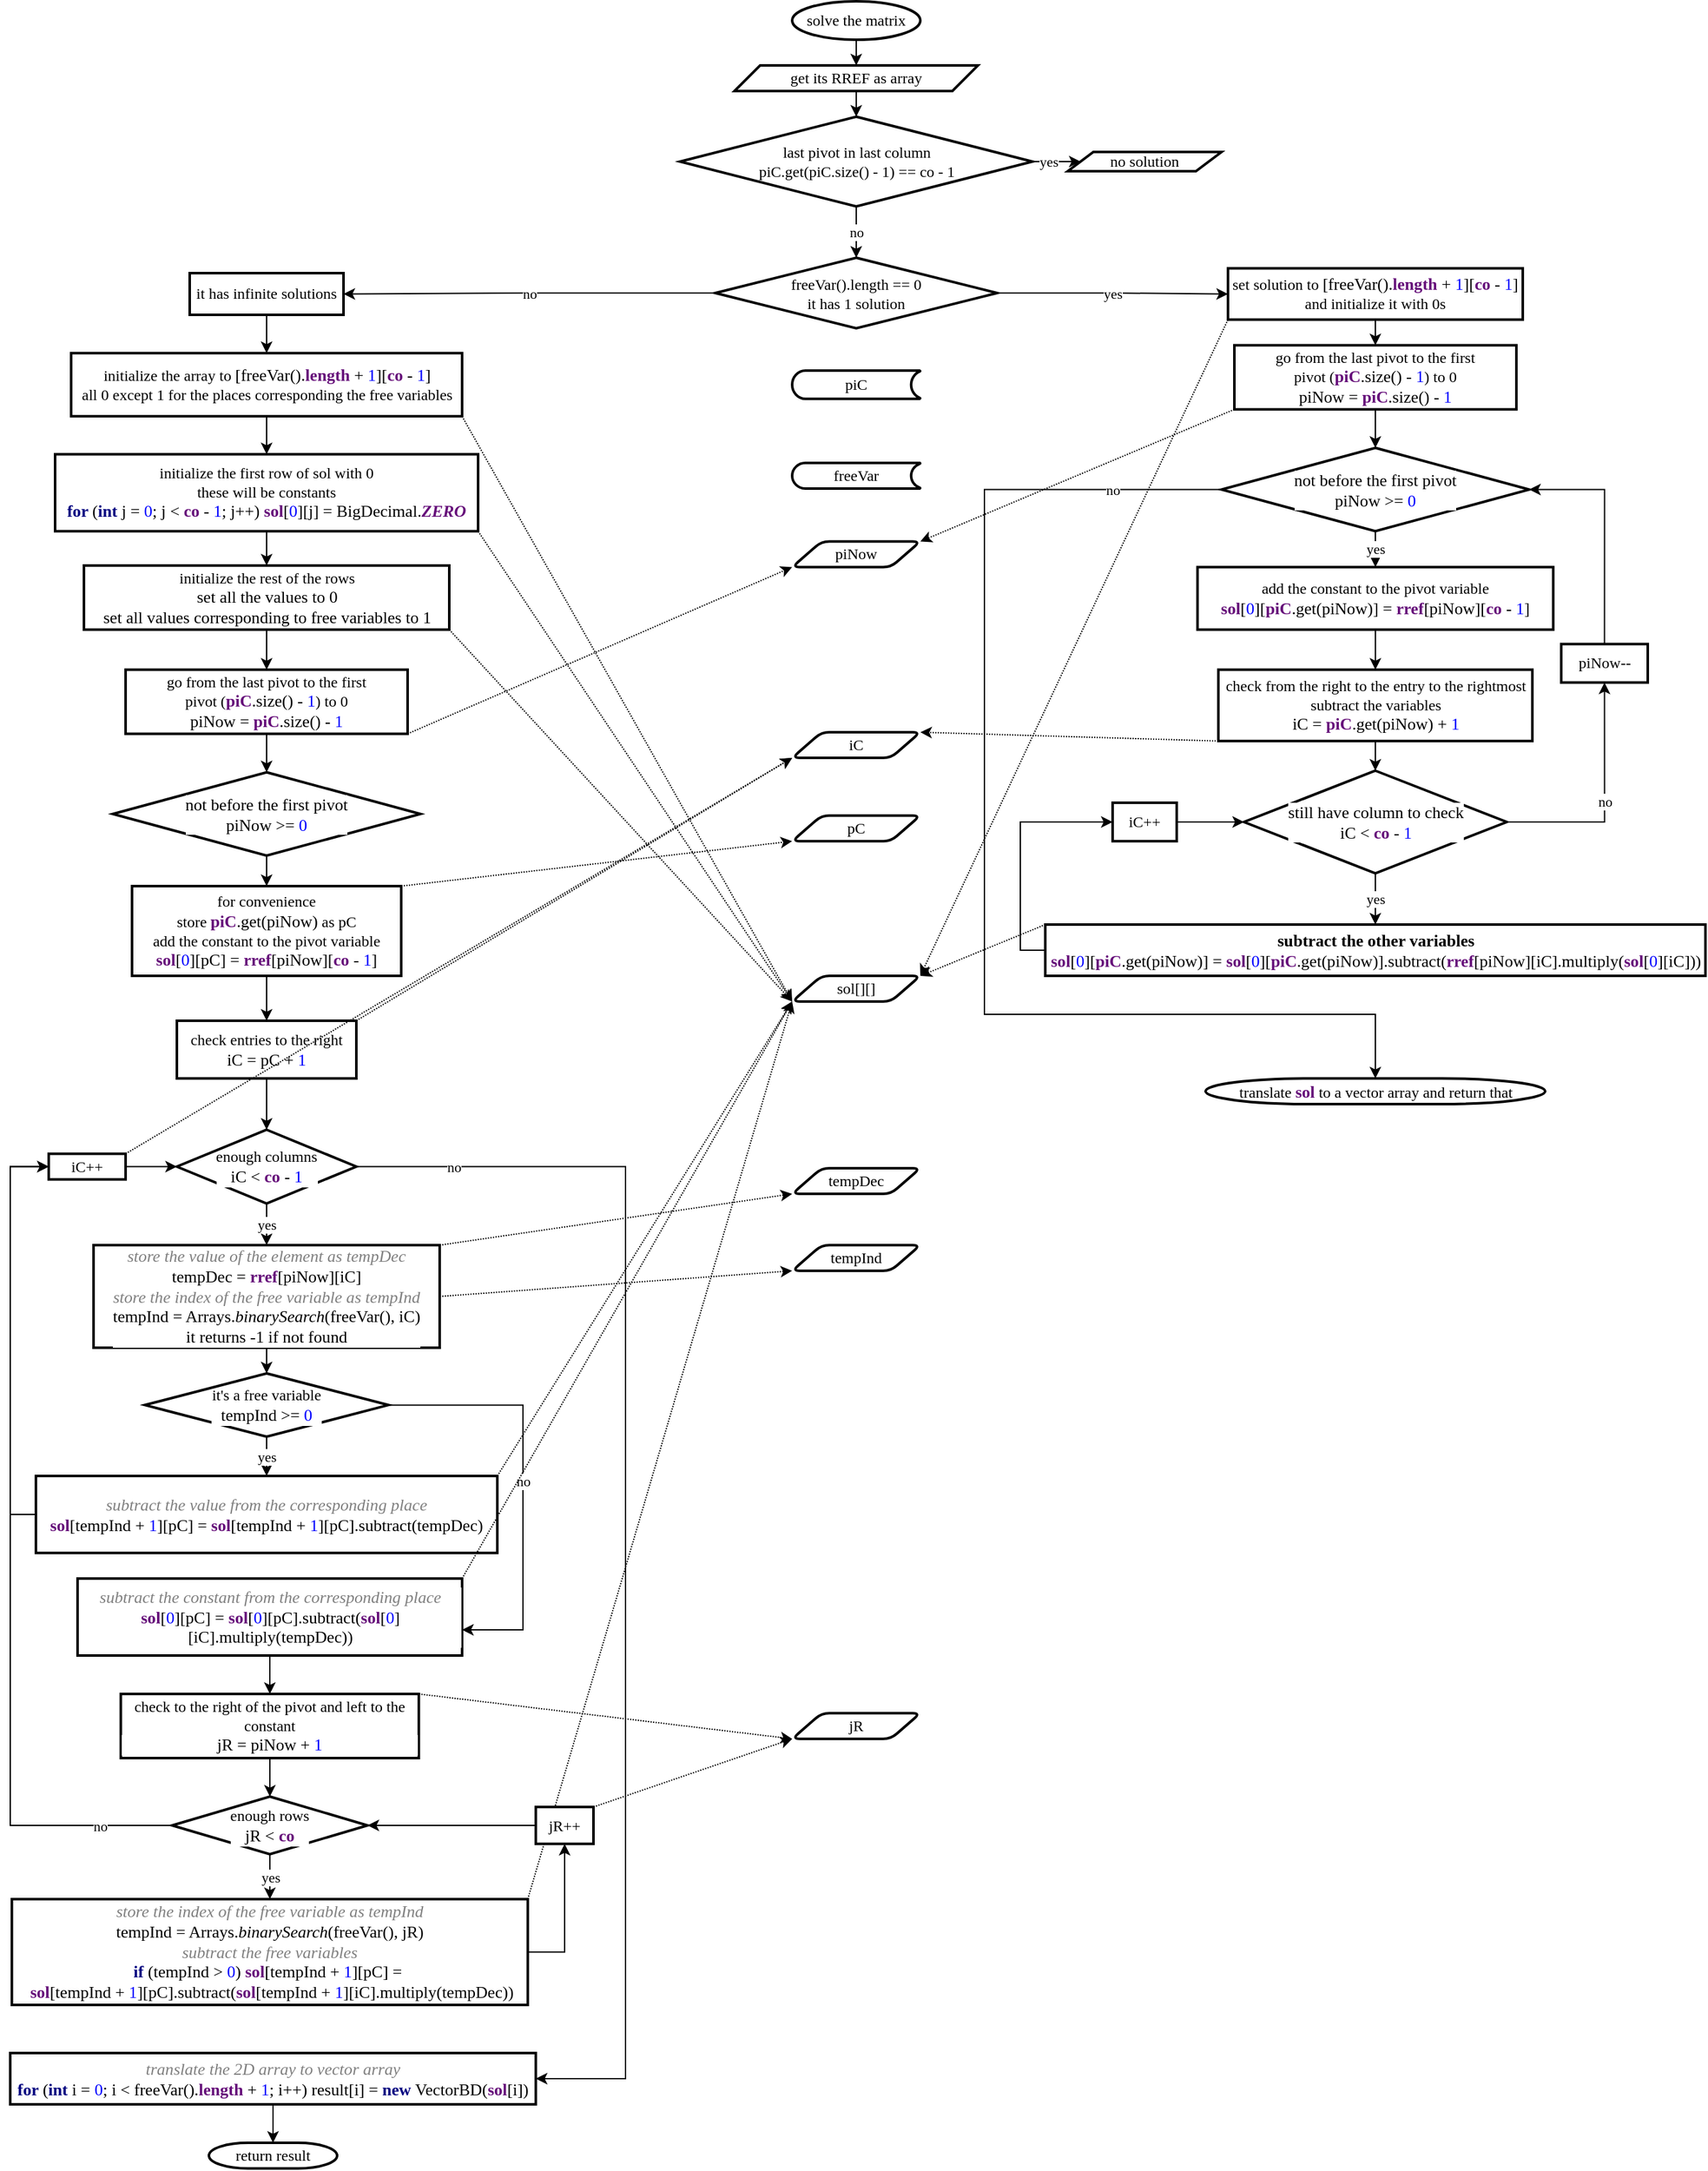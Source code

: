 <mxfile version="14.7.4" type="embed"><diagram id="TYB7NlHMd5oe03PsHszr" name="Page-1"><mxGraphModel dx="1907" dy="574" grid="1" gridSize="10" guides="1" tooltips="1" connect="1" arrows="1" fold="1" page="1" pageScale="1" pageWidth="850" pageHeight="1100" math="0" shadow="0"><root><mxCell id="0"/><mxCell id="1" parent="0"/><mxCell id="4" value="" style="edgeStyle=orthogonalEdgeStyle;rounded=0;orthogonalLoop=1;jettySize=auto;html=1;fontFamily=Times New Roman;" parent="1" source="2" target="3" edge="1"><mxGeometry relative="1" as="geometry"/></mxCell><mxCell id="2" value="solve the matrix" style="strokeWidth=2;html=1;shape=mxgraph.flowchart.start_1;whiteSpace=wrap;fontFamily=Times New Roman;" parent="1" vertex="1"><mxGeometry x="260" y="80" width="100" height="30" as="geometry"/></mxCell><mxCell id="6" value="" style="edgeStyle=orthogonalEdgeStyle;rounded=0;orthogonalLoop=1;jettySize=auto;html=1;fontFamily=Times New Roman;" parent="1" source="3" target="5" edge="1"><mxGeometry relative="1" as="geometry"/></mxCell><mxCell id="3" value="get its RREF as array" style="shape=parallelogram;perimeter=parallelogramPerimeter;whiteSpace=wrap;html=1;fixedSize=1;strokeWidth=2;fontFamily=Times New Roman;" parent="1" vertex="1"><mxGeometry x="215" y="130" width="190" height="20" as="geometry"/></mxCell><mxCell id="8" value="yes" style="edgeStyle=orthogonalEdgeStyle;rounded=0;orthogonalLoop=1;jettySize=auto;html=1;fontFamily=Times New Roman;" parent="1" source="5" target="7" edge="1"><mxGeometry x="0.201" relative="1" as="geometry"><mxPoint as="offset"/></mxGeometry></mxCell><mxCell id="24" value="no" style="edgeStyle=orthogonalEdgeStyle;rounded=0;orthogonalLoop=1;jettySize=auto;html=1;fontFamily=Times New Roman;" parent="1" source="5" target="23" edge="1"><mxGeometry relative="1" as="geometry"/></mxCell><mxCell id="5" value="last pivot in last column&lt;br&gt;piC.get(piC.size() - 1) == co - 1" style="rhombus;whiteSpace=wrap;html=1;strokeWidth=2;fontFamily=Times New Roman;" parent="1" vertex="1"><mxGeometry x="172.5" y="170" width="275" height="70" as="geometry"/></mxCell><mxCell id="7" value="no solution" style="shape=parallelogram;perimeter=parallelogramPerimeter;whiteSpace=wrap;html=1;fixedSize=1;fontFamily=Times New Roman;strokeWidth=2;" parent="1" vertex="1"><mxGeometry x="475" y="197.5" width="120" height="15" as="geometry"/></mxCell><mxCell id="14" value="piNow" style="shape=parallelogram;html=1;strokeWidth=2;perimeter=parallelogramPerimeter;whiteSpace=wrap;rounded=1;arcSize=12;size=0.23;fontFamily=Times New Roman;" parent="1" vertex="1"><mxGeometry x="260" y="501.25" width="100" height="20" as="geometry"/></mxCell><mxCell id="17" value="sol[][]" style="shape=parallelogram;html=1;strokeWidth=2;perimeter=parallelogramPerimeter;whiteSpace=wrap;rounded=1;arcSize=12;size=0.23;fontFamily=Times New Roman;" parent="1" vertex="1"><mxGeometry x="260" y="840" width="100" height="20" as="geometry"/></mxCell><mxCell id="26" value="yes" style="edgeStyle=orthogonalEdgeStyle;rounded=0;orthogonalLoop=1;jettySize=auto;html=1;fontFamily=Times New Roman;" parent="1" source="23" target="25" edge="1"><mxGeometry relative="1" as="geometry"/></mxCell><mxCell id="36" value="no" style="edgeStyle=orthogonalEdgeStyle;rounded=0;orthogonalLoop=1;jettySize=auto;html=1;fontFamily=Times New Roman;" parent="1" source="23" target="35" edge="1"><mxGeometry relative="1" as="geometry"/></mxCell><mxCell id="23" value="freeVar().length == 0&lt;br&gt;it has 1 solution" style="rhombus;whiteSpace=wrap;html=1;fontFamily=Times New Roman;strokeWidth=2;" parent="1" vertex="1"><mxGeometry x="200" y="280" width="220" height="55" as="geometry"/></mxCell><mxCell id="28" value="" style="edgeStyle=orthogonalEdgeStyle;rounded=0;orthogonalLoop=1;jettySize=auto;html=1;fontFamily=Times New Roman;" parent="1" source="25" target="27" edge="1"><mxGeometry relative="1" as="geometry"/></mxCell><mxCell id="29" style="rounded=0;orthogonalLoop=1;jettySize=auto;html=1;exitX=1;exitY=0;exitDx=0;exitDy=0;entryX=0;entryY=1;entryDx=0;entryDy=0;fontFamily=Times New Roman;strokeColor=none;dashed=1;dashPattern=1 1;" parent="1" source="25" target="17" edge="1"><mxGeometry relative="1" as="geometry"/></mxCell><mxCell id="31" style="edgeStyle=none;rounded=0;orthogonalLoop=1;jettySize=auto;html=1;exitX=0;exitY=1;exitDx=0;exitDy=0;entryX=1;entryY=0;entryDx=0;entryDy=0;dashed=1;dashPattern=1 1;fontFamily=Times New Roman;" parent="1" source="25" target="17" edge="1"><mxGeometry relative="1" as="geometry"/></mxCell><mxCell id="25" value="set solution to&amp;nbsp;&lt;span style=&quot;background-color: rgb(255 , 255 , 255) ; font-size: 9.8pt&quot;&gt;[freeVar().&lt;/span&gt;&lt;span style=&quot;font-size: 9.8pt ; color: rgb(102 , 14 , 122) ; font-weight: bold&quot;&gt;length &lt;/span&gt;&lt;span style=&quot;background-color: rgb(255 , 255 , 255) ; font-size: 9.8pt&quot;&gt;+ &lt;/span&gt;&lt;span style=&quot;font-size: 9.8pt ; color: rgb(0 , 0 , 255)&quot;&gt;1&lt;/span&gt;&lt;span style=&quot;background-color: rgb(255 , 255 , 255) ; font-size: 9.8pt&quot;&gt;][&lt;/span&gt;&lt;span style=&quot;font-size: 9.8pt ; color: rgb(102 , 14 , 122) ; font-weight: bold&quot;&gt;co &lt;/span&gt;&lt;span style=&quot;background-color: rgb(255 , 255 , 255) ; font-size: 9.8pt&quot;&gt;- &lt;/span&gt;&lt;span style=&quot;font-size: 9.8pt ; color: rgb(0 , 0 , 255)&quot;&gt;1&lt;/span&gt;&lt;span style=&quot;background-color: rgb(255 , 255 , 255) ; font-size: 9.8pt&quot;&gt;]&lt;/span&gt;&lt;br&gt;and initialize it with 0s" style="whiteSpace=wrap;html=1;fontFamily=Times New Roman;strokeWidth=2;" parent="1" vertex="1"><mxGeometry x="600" y="288.25" width="230" height="40" as="geometry"/></mxCell><mxCell id="33" value="" style="edgeStyle=orthogonalEdgeStyle;rounded=0;orthogonalLoop=1;jettySize=auto;html=1;fontFamily=Times New Roman;" parent="1" source="27" target="32" edge="1"><mxGeometry relative="1" as="geometry"/></mxCell><mxCell id="37" style="rounded=0;orthogonalLoop=1;jettySize=auto;html=1;exitX=0;exitY=1;exitDx=0;exitDy=0;entryX=1;entryY=0;entryDx=0;entryDy=0;fontFamily=Times New Roman;dashed=1;dashPattern=1 1;" parent="1" source="27" target="14" edge="1"><mxGeometry relative="1" as="geometry"/></mxCell><mxCell id="27" value="go from the last pivot to the first&lt;br&gt;pivot (&lt;span style=&quot;font-size: 9.8pt ; color: rgb(102 , 14 , 122) ; font-weight: bold&quot;&gt;piC&lt;/span&gt;&lt;span style=&quot;background-color: rgb(255 , 255 , 255) ; font-size: 9.8pt&quot;&gt;.size() - &lt;/span&gt;&lt;span style=&quot;font-size: 9.8pt ; color: rgb(0 , 0 , 255)&quot;&gt;1&lt;/span&gt;&lt;span&gt;) to 0&lt;br&gt;&lt;/span&gt;&lt;div style=&quot;background-color: rgb(255, 255, 255); font-size: 9.8pt;&quot;&gt;piNow = &lt;span style=&quot;color: #660e7a ; font-weight: bold&quot;&gt;piC&lt;/span&gt;.size() - &lt;span style=&quot;color: #0000ff&quot;&gt;1&lt;/span&gt;&lt;/div&gt;" style="whiteSpace=wrap;html=1;fontFamily=Times New Roman;strokeWidth=2;" parent="1" vertex="1"><mxGeometry x="605" y="348.25" width="220" height="50" as="geometry"/></mxCell><mxCell id="40" value="yes" style="edgeStyle=orthogonalEdgeStyle;orthogonalLoop=1;jettySize=auto;html=1;fontFamily=Times New Roman;rounded=0;" parent="1" source="32" target="39" edge="1"><mxGeometry relative="1" as="geometry"/></mxCell><mxCell id="41" value="no" style="edgeStyle=orthogonalEdgeStyle;rounded=0;orthogonalLoop=1;jettySize=auto;html=1;exitX=0;exitY=0.5;exitDx=0;exitDy=0;fontFamily=Times New Roman;entryX=0.5;entryY=0;entryDx=0;entryDy=0;entryPerimeter=0;" parent="1" source="32" target="55" edge="1"><mxGeometry x="-0.821" relative="1" as="geometry"><mxPoint x="970" y="461" as="targetPoint"/><Array as="points"><mxPoint x="410" y="461"/><mxPoint x="410" y="870"/><mxPoint x="715" y="870"/></Array><mxPoint as="offset"/></mxGeometry></mxCell><mxCell id="32" value="&lt;div style=&quot;background-color: rgb(255, 255, 255); color: rgb(0, 0, 0); font-size: 9.8pt;&quot;&gt;not before the first pivot&lt;/div&gt;&lt;div style=&quot;background-color: rgb(255, 255, 255); color: rgb(0, 0, 0); font-size: 9.8pt;&quot;&gt;piNow &amp;gt;= &lt;span style=&quot;color: #0000ff&quot;&gt;0&lt;/span&gt;&lt;/div&gt;" style="rhombus;whiteSpace=wrap;html=1;fontFamily=Times New Roman;strokeWidth=2;" parent="1" vertex="1"><mxGeometry x="595" y="428.25" width="240" height="65" as="geometry"/></mxCell><mxCell id="60" value="" style="rounded=0;orthogonalLoop=1;jettySize=auto;html=1;fontFamily=Times New Roman;edgeStyle=orthogonalEdgeStyle;" parent="1" source="35" target="59" edge="1"><mxGeometry relative="1" as="geometry"/></mxCell><mxCell id="35" value="it has infinite solutions" style="whiteSpace=wrap;html=1;fontFamily=Times New Roman;strokeWidth=2;" parent="1" vertex="1"><mxGeometry x="-210" y="292" width="120" height="32.5" as="geometry"/></mxCell><mxCell id="43" value="" style="edgeStyle=orthogonalEdgeStyle;rounded=0;orthogonalLoop=1;jettySize=auto;html=1;fontFamily=Times New Roman;" parent="1" source="39" target="42" edge="1"><mxGeometry relative="1" as="geometry"/></mxCell><mxCell id="39" value="add the constant to the pivot variable&lt;br&gt;&lt;div style=&quot;background-color: rgb(255, 255, 255); font-size: 9.8pt;&quot;&gt;&lt;span style=&quot;color: #660e7a ; font-weight: bold&quot;&gt;sol&lt;/span&gt;[&lt;span style=&quot;color: #0000ff&quot;&gt;0&lt;/span&gt;][&lt;span style=&quot;color: #660e7a ; font-weight: bold&quot;&gt;piC&lt;/span&gt;.get(piNow)] = &lt;span style=&quot;color: #660e7a ; font-weight: bold&quot;&gt;rref&lt;/span&gt;[piNow][&lt;span style=&quot;color: #660e7a ; font-weight: bold&quot;&gt;co &lt;/span&gt;- &lt;span style=&quot;color: #0000ff&quot;&gt;1&lt;/span&gt;]&lt;/div&gt;" style="whiteSpace=wrap;html=1;fontFamily=Times New Roman;strokeWidth=2;" parent="1" vertex="1"><mxGeometry x="576.25" y="521.25" width="277.5" height="48.75" as="geometry"/></mxCell><mxCell id="45" style="rounded=0;orthogonalLoop=1;jettySize=auto;html=1;exitX=0;exitY=1;exitDx=0;exitDy=0;entryX=1;entryY=0;entryDx=0;entryDy=0;fontFamily=Times New Roman;dashed=1;dashPattern=1 1;" parent="1" source="42" target="44" edge="1"><mxGeometry relative="1" as="geometry"/></mxCell><mxCell id="47" value="" style="edgeStyle=orthogonalEdgeStyle;rounded=0;orthogonalLoop=1;jettySize=auto;html=1;fontFamily=Times New Roman;" parent="1" source="42" target="46" edge="1"><mxGeometry relative="1" as="geometry"/></mxCell><mxCell id="42" value="check from the right to the entry to the rightmost&lt;br&gt;subtract the variables&lt;br&gt;&lt;div style=&quot;background-color: rgb(255, 255, 255); font-size: 9.8pt;&quot;&gt;iC = &lt;span style=&quot;color: #660e7a ; font-weight: bold&quot;&gt;piC&lt;/span&gt;.get(piNow) + &lt;span style=&quot;color: #0000ff&quot;&gt;1&lt;/span&gt;&lt;/div&gt;" style="whiteSpace=wrap;html=1;fontFamily=Times New Roman;strokeWidth=2;" parent="1" vertex="1"><mxGeometry x="592.5" y="601.25" width="245" height="55.62" as="geometry"/></mxCell><mxCell id="44" value="iC" style="shape=parallelogram;html=1;strokeWidth=2;perimeter=parallelogramPerimeter;whiteSpace=wrap;rounded=1;arcSize=12;size=0.23;fontFamily=Times New Roman;" parent="1" vertex="1"><mxGeometry x="260" y="650" width="100" height="20" as="geometry"/></mxCell><mxCell id="49" value="yes" style="edgeStyle=orthogonalEdgeStyle;rounded=0;orthogonalLoop=1;jettySize=auto;html=1;fontFamily=Times New Roman;" parent="1" source="46" target="48" edge="1"><mxGeometry relative="1" as="geometry"/></mxCell><mxCell id="50" value="no" style="edgeStyle=orthogonalEdgeStyle;rounded=0;orthogonalLoop=1;jettySize=auto;html=1;exitX=1;exitY=0.5;exitDx=0;exitDy=0;fontFamily=Times New Roman;entryX=0.5;entryY=1;entryDx=0;entryDy=0;" parent="1" source="46" target="70" edge="1"><mxGeometry relative="1" as="geometry"><mxPoint x="870" y="720" as="targetPoint"/><Array as="points"><mxPoint x="894" y="720"/></Array></mxGeometry></mxCell><mxCell id="46" value="&lt;div style=&quot;background-color: rgb(255, 255, 255); color: rgb(0, 0, 0); font-size: 9.8pt;&quot;&gt;still have column to check&lt;/div&gt;&lt;div style=&quot;background-color: rgb(255, 255, 255); color: rgb(0, 0, 0); font-size: 9.8pt;&quot;&gt;iC &amp;lt; &lt;span style=&quot;color: #660e7a ; font-weight: bold&quot;&gt;co &lt;/span&gt;- &lt;span style=&quot;color: #0000ff&quot;&gt;1&lt;/span&gt;&lt;/div&gt;" style="rhombus;whiteSpace=wrap;html=1;fontFamily=Times New Roman;strokeWidth=2;" parent="1" vertex="1"><mxGeometry x="612.5" y="680" width="205" height="80" as="geometry"/></mxCell><mxCell id="52" value="" style="edgeStyle=orthogonalEdgeStyle;rounded=0;orthogonalLoop=1;jettySize=auto;html=1;fontFamily=Times New Roman;entryX=0;entryY=0.5;entryDx=0;entryDy=0;exitX=0;exitY=0.5;exitDx=0;exitDy=0;" parent="1" source="48" target="72" edge="1"><mxGeometry relative="1" as="geometry"><mxPoint x="715" y="860" as="targetPoint"/><Array as="points"><mxPoint x="438" y="820"/><mxPoint x="438" y="720"/><mxPoint x="490" y="720"/></Array></mxGeometry></mxCell><mxCell id="56" style="rounded=0;orthogonalLoop=1;jettySize=auto;html=1;exitX=0;exitY=0;exitDx=0;exitDy=0;entryX=1;entryY=0;entryDx=0;entryDy=0;fontFamily=Times New Roman;dashed=1;dashPattern=1 1;" parent="1" source="48" target="17" edge="1"><mxGeometry relative="1" as="geometry"/></mxCell><mxCell id="48" value="&lt;div style=&quot;background-color: rgb(255, 255, 255); font-size: 9.8pt;&quot;&gt;&lt;span style=&quot;font-weight: bold&quot;&gt;subtract the other variables&lt;/span&gt;&lt;/div&gt;&lt;div style=&quot;background-color: rgb(255, 255, 255); color: rgb(0, 0, 0); font-size: 9.8pt;&quot;&gt;&lt;span style=&quot;color: #660e7a ; font-weight: bold&quot;&gt;sol&lt;/span&gt;[&lt;span style=&quot;color: #0000ff&quot;&gt;0&lt;/span&gt;][&lt;span style=&quot;color: #660e7a ; font-weight: bold&quot;&gt;piC&lt;/span&gt;.get(piNow)] = &lt;span style=&quot;color: #660e7a ; font-weight: bold&quot;&gt;sol&lt;/span&gt;[&lt;span style=&quot;color: #0000ff&quot;&gt;0&lt;/span&gt;][&lt;span style=&quot;color: #660e7a ; font-weight: bold&quot;&gt;piC&lt;/span&gt;.get(piNow)].subtract(&lt;span style=&quot;color: #660e7a ; font-weight: bold&quot;&gt;rref&lt;/span&gt;[piNow][iC].multiply(&lt;span style=&quot;color: #660e7a ; font-weight: bold&quot;&gt;sol&lt;/span&gt;[&lt;span style=&quot;color: #0000ff&quot;&gt;0&lt;/span&gt;][iC]))&lt;/div&gt;" style="whiteSpace=wrap;html=1;fontFamily=Times New Roman;strokeWidth=2;" parent="1" vertex="1"><mxGeometry x="457.5" y="800" width="515" height="40" as="geometry"/></mxCell><mxCell id="55" value="translate&amp;nbsp;&lt;span style=&quot;color: rgb(102, 14, 122); font-weight: bold; background-color: rgb(255, 255, 255); font-size: 9.8pt;&quot;&gt;sol&lt;/span&gt;&lt;span&gt;&amp;nbsp;to a vector array and return that&lt;/span&gt;" style="strokeWidth=2;html=1;shape=mxgraph.flowchart.terminator;whiteSpace=wrap;fontFamily=Times New Roman;" parent="1" vertex="1"><mxGeometry x="582.5" y="920" width="265" height="20" as="geometry"/></mxCell><mxCell id="57" value="piC" style="strokeWidth=2;html=1;shape=mxgraph.flowchart.stored_data;whiteSpace=wrap;fontFamily=Times New Roman;" parent="1" vertex="1"><mxGeometry x="260" y="368" width="100" height="22" as="geometry"/></mxCell><mxCell id="58" value="freeVar" style="strokeWidth=2;html=1;shape=mxgraph.flowchart.stored_data;whiteSpace=wrap;fontFamily=Times New Roman;" parent="1" vertex="1"><mxGeometry x="260" y="440" width="100" height="20" as="geometry"/></mxCell><mxCell id="62" value="" style="edgeStyle=orthogonalEdgeStyle;rounded=0;orthogonalLoop=1;jettySize=auto;html=1;fontFamily=Times New Roman;" parent="1" source="59" target="61" edge="1"><mxGeometry relative="1" as="geometry"/></mxCell><mxCell id="81" style="edgeStyle=none;rounded=0;orthogonalLoop=1;jettySize=auto;html=1;exitX=1;exitY=1;exitDx=0;exitDy=0;dashed=1;dashPattern=1 1;entryX=0;entryY=1;entryDx=0;entryDy=0;" parent="1" source="59" edge="1" target="17"><mxGeometry relative="1" as="geometry"><mxPoint x="260" y="600" as="targetPoint"/></mxGeometry></mxCell><mxCell id="59" value="initialize the array to&amp;nbsp;&lt;span style=&quot;background-color: rgb(255, 255, 255); font-size: 9.8pt;&quot;&gt;[freeVar().&lt;/span&gt;&lt;span style=&quot;font-size: 9.8pt; color: rgb(102, 14, 122); font-weight: bold;&quot;&gt;length &lt;/span&gt;&lt;span style=&quot;background-color: rgb(255, 255, 255); font-size: 9.8pt;&quot;&gt;+ &lt;/span&gt;&lt;span style=&quot;font-size: 9.8pt; color: rgb(0, 0, 255);&quot;&gt;1&lt;/span&gt;&lt;span style=&quot;background-color: rgb(255, 255, 255); font-size: 9.8pt;&quot;&gt;][&lt;/span&gt;&lt;span style=&quot;font-size: 9.8pt; color: rgb(102, 14, 122); font-weight: bold;&quot;&gt;co &lt;/span&gt;&lt;span style=&quot;background-color: rgb(255, 255, 255); font-size: 9.8pt;&quot;&gt;- &lt;/span&gt;&lt;span style=&quot;font-size: 9.8pt; color: rgb(0, 0, 255);&quot;&gt;1&lt;/span&gt;&lt;span style=&quot;background-color: rgb(255, 255, 255); font-size: 9.8pt;&quot;&gt;]&lt;/span&gt;&lt;br&gt;all 0 except 1 for the places corresponding the free variables" style="whiteSpace=wrap;html=1;fontFamily=Times New Roman;strokeWidth=2;" parent="1" vertex="1"><mxGeometry x="-302.5" y="354.37" width="305" height="49.25" as="geometry"/></mxCell><mxCell id="64" value="" style="edgeStyle=orthogonalEdgeStyle;rounded=0;orthogonalLoop=1;jettySize=auto;html=1;fontFamily=Times New Roman;" parent="1" source="61" target="63" edge="1"><mxGeometry relative="1" as="geometry"/></mxCell><mxCell id="82" style="edgeStyle=none;rounded=0;orthogonalLoop=1;jettySize=auto;html=1;exitX=1;exitY=1;exitDx=0;exitDy=0;dashed=1;dashPattern=1 1;entryX=0;entryY=1;entryDx=0;entryDy=0;" parent="1" source="61" edge="1" target="17"><mxGeometry relative="1" as="geometry"><mxPoint x="260" y="600" as="targetPoint"/></mxGeometry></mxCell><mxCell id="61" value="initialize the first row of sol with 0&lt;br&gt;these will be constants&lt;br&gt;&lt;div style=&quot;background-color: rgb(255, 255, 255); font-size: 9.8pt;&quot;&gt;&lt;span style=&quot;color: #000080 ; font-weight: bold&quot;&gt;for &lt;/span&gt;(&lt;span style=&quot;color: #000080 ; font-weight: bold&quot;&gt;int &lt;/span&gt;j = &lt;span style=&quot;color: #0000ff&quot;&gt;0&lt;/span&gt;; j &amp;lt; &lt;span style=&quot;color: #660e7a ; font-weight: bold&quot;&gt;co &lt;/span&gt;- &lt;span style=&quot;color: #0000ff&quot;&gt;1&lt;/span&gt;; j++) &lt;span style=&quot;color: #660e7a ; font-weight: bold&quot;&gt;sol&lt;/span&gt;[&lt;span style=&quot;color: #0000ff&quot;&gt;0&lt;/span&gt;][j] = BigDecimal.&lt;span style=&quot;color: #660e7a ; font-weight: bold ; font-style: italic&quot;&gt;ZERO&lt;/span&gt;&lt;/div&gt;" style="whiteSpace=wrap;html=1;fontFamily=Times New Roman;strokeWidth=2;" parent="1" vertex="1"><mxGeometry x="-315" y="433.25" width="330" height="60" as="geometry"/></mxCell><mxCell id="79" style="edgeStyle=orthogonalEdgeStyle;rounded=0;orthogonalLoop=1;jettySize=auto;html=1;exitX=0.5;exitY=1;exitDx=0;exitDy=0;entryX=0.5;entryY=0;entryDx=0;entryDy=0;" parent="1" source="63" target="76" edge="1"><mxGeometry relative="1" as="geometry"/></mxCell><mxCell id="83" style="edgeStyle=none;rounded=0;orthogonalLoop=1;jettySize=auto;html=1;exitX=1;exitY=1;exitDx=0;exitDy=0;dashed=1;dashPattern=1 1;entryX=0;entryY=1;entryDx=0;entryDy=0;" parent="1" source="63" edge="1" target="17"><mxGeometry relative="1" as="geometry"><mxPoint x="260" y="600" as="targetPoint"/></mxGeometry></mxCell><mxCell id="63" value="initialize the rest of the rows&lt;br&gt;&lt;div style=&quot;background-color: rgb(255 , 255 , 255) ; font-size: 9.8pt&quot;&gt;set all the values to 0&lt;/div&gt;&lt;div style=&quot;background-color: rgb(255 , 255 , 255) ; font-size: 9.8pt&quot;&gt;set all values corresponding to free variables to 1&lt;/div&gt;" style="whiteSpace=wrap;html=1;fontFamily=Times New Roman;strokeWidth=2;" parent="1" vertex="1"><mxGeometry x="-292.5" y="520" width="285" height="50" as="geometry"/></mxCell><mxCell id="71" style="edgeStyle=orthogonalEdgeStyle;rounded=0;orthogonalLoop=1;jettySize=auto;html=1;exitX=0.5;exitY=0;exitDx=0;exitDy=0;entryX=1;entryY=0.5;entryDx=0;entryDy=0;" parent="1" source="70" target="32" edge="1"><mxGeometry relative="1" as="geometry"/></mxCell><mxCell id="70" value="piNow--" style="whiteSpace=wrap;html=1;fontFamily=Times New Roman;strokeWidth=2;" parent="1" vertex="1"><mxGeometry x="860" y="581.25" width="67.5" height="30" as="geometry"/></mxCell><mxCell id="74" value="" style="edgeStyle=orthogonalEdgeStyle;rounded=0;orthogonalLoop=1;jettySize=auto;html=1;" parent="1" source="72" target="46" edge="1"><mxGeometry relative="1" as="geometry"/></mxCell><mxCell id="72" value="iC++" style="whiteSpace=wrap;html=1;fontFamily=Times New Roman;strokeWidth=2;" parent="1" vertex="1"><mxGeometry x="510" y="705" width="50" height="30" as="geometry"/></mxCell><mxCell id="75" value="" style="edgeStyle=orthogonalEdgeStyle;rounded=0;orthogonalLoop=1;jettySize=auto;html=1;fontFamily=Times New Roman;" parent="1" source="76" target="77" edge="1"><mxGeometry relative="1" as="geometry"/></mxCell><mxCell id="80" style="rounded=0;orthogonalLoop=1;jettySize=auto;html=1;exitX=1;exitY=1;exitDx=0;exitDy=0;entryX=0;entryY=1;entryDx=0;entryDy=0;dashed=1;dashPattern=1 1;" parent="1" source="76" target="14" edge="1"><mxGeometry relative="1" as="geometry"/></mxCell><mxCell id="76" value="go from the last pivot to the first&lt;br&gt;pivot (&lt;span style=&quot;font-size: 9.8pt ; color: rgb(102 , 14 , 122) ; font-weight: bold&quot;&gt;piC&lt;/span&gt;&lt;span style=&quot;background-color: rgb(255 , 255 , 255) ; font-size: 9.8pt&quot;&gt;.size() - &lt;/span&gt;&lt;span style=&quot;font-size: 9.8pt ; color: rgb(0 , 0 , 255)&quot;&gt;1&lt;/span&gt;&lt;span&gt;) to 0&lt;br&gt;&lt;/span&gt;&lt;div style=&quot;background-color: rgb(255, 255, 255); font-size: 9.8pt;&quot;&gt;piNow = &lt;span style=&quot;color: #660e7a ; font-weight: bold&quot;&gt;piC&lt;/span&gt;.size() - &lt;span style=&quot;color: #0000ff&quot;&gt;1&lt;/span&gt;&lt;/div&gt;" style="whiteSpace=wrap;html=1;fontFamily=Times New Roman;strokeWidth=2;" parent="1" vertex="1"><mxGeometry x="-260" y="601.25" width="220" height="50" as="geometry"/></mxCell><mxCell id="85" value="" style="edgeStyle=orthogonalEdgeStyle;rounded=0;orthogonalLoop=1;jettySize=auto;html=1;" edge="1" parent="1" source="77" target="84"><mxGeometry relative="1" as="geometry"/></mxCell><mxCell id="77" value="&lt;div style=&quot;background-color: rgb(255, 255, 255); color: rgb(0, 0, 0); font-size: 9.8pt;&quot;&gt;not before the first pivot&lt;/div&gt;&lt;div style=&quot;background-color: rgb(255, 255, 255); color: rgb(0, 0, 0); font-size: 9.8pt;&quot;&gt;piNow &amp;gt;= &lt;span style=&quot;color: #0000ff&quot;&gt;0&lt;/span&gt;&lt;/div&gt;" style="rhombus;whiteSpace=wrap;html=1;fontFamily=Times New Roman;strokeWidth=2;" parent="1" vertex="1"><mxGeometry x="-270" y="681.25" width="240" height="65" as="geometry"/></mxCell><mxCell id="87" value="" style="edgeStyle=orthogonalEdgeStyle;rounded=0;orthogonalLoop=1;jettySize=auto;html=1;fontFamily=Times New Roman;" edge="1" parent="1" source="84" target="86"><mxGeometry relative="1" as="geometry"/></mxCell><mxCell id="89" style="rounded=0;orthogonalLoop=1;jettySize=auto;html=1;exitX=1;exitY=0;exitDx=0;exitDy=0;entryX=0;entryY=1;entryDx=0;entryDy=0;fontFamily=Times New Roman;dashed=1;dashPattern=1 1;" edge="1" parent="1" source="84" target="88"><mxGeometry relative="1" as="geometry"/></mxCell><mxCell id="84" value="for convenience&lt;br&gt;store&amp;nbsp;&lt;span style=&quot;font-size: 9.8pt ; color: rgb(102 , 14 , 122) ; font-weight: bold&quot;&gt;piC&lt;/span&gt;&lt;span style=&quot;background-color: rgb(255 , 255 , 255) ; font-size: 9.8pt&quot;&gt;.get(piNow)&lt;/span&gt;&lt;span&gt;&amp;nbsp;as pC&lt;br&gt;&lt;/span&gt;add the constant to the pivot variable&lt;br&gt;&lt;div style=&quot;background-color: rgb(255, 255, 255); font-size: 9.8pt;&quot;&gt;&lt;span style=&quot;color: #660e7a ; font-weight: bold&quot;&gt;sol&lt;/span&gt;[&lt;span style=&quot;color: #0000ff&quot;&gt;0&lt;/span&gt;][pC] = &lt;span style=&quot;color: #660e7a ; font-weight: bold&quot;&gt;rref&lt;/span&gt;[piNow][&lt;span style=&quot;color: #660e7a ; font-weight: bold&quot;&gt;co &lt;/span&gt;- &lt;span style=&quot;color: #0000ff&quot;&gt;1&lt;/span&gt;]&lt;/div&gt;" style="whiteSpace=wrap;html=1;fontFamily=Times New Roman;strokeWidth=2;" vertex="1" parent="1"><mxGeometry x="-255" y="770" width="210" height="70" as="geometry"/></mxCell><mxCell id="90" style="edgeStyle=none;rounded=0;orthogonalLoop=1;jettySize=auto;html=1;exitX=1;exitY=0;exitDx=0;exitDy=0;entryX=0;entryY=1;entryDx=0;entryDy=0;dashed=1;dashPattern=1 1;fontFamily=Times New Roman;" edge="1" parent="1" source="86" target="44"><mxGeometry relative="1" as="geometry"/></mxCell><mxCell id="92" value="" style="edgeStyle=orthogonalEdgeStyle;rounded=0;orthogonalLoop=1;jettySize=auto;html=1;fontFamily=Times New Roman;" edge="1" parent="1" source="86" target="91"><mxGeometry relative="1" as="geometry"/></mxCell><mxCell id="86" value="check entries to the right&lt;br&gt;&lt;div style=&quot;background-color: rgb(255, 255, 255); font-size: 9.8pt;&quot;&gt;iC = pC + &lt;span style=&quot;color: #0000ff&quot;&gt;1&lt;/span&gt;&lt;/div&gt;" style="whiteSpace=wrap;html=1;fontFamily=Times New Roman;strokeWidth=2;" vertex="1" parent="1"><mxGeometry x="-220" y="875" width="140" height="45" as="geometry"/></mxCell><mxCell id="88" value="pC" style="shape=parallelogram;html=1;strokeWidth=2;perimeter=parallelogramPerimeter;whiteSpace=wrap;rounded=1;arcSize=12;size=0.23;fontFamily=Times New Roman;" vertex="1" parent="1"><mxGeometry x="260" y="715" width="100" height="20" as="geometry"/></mxCell><mxCell id="94" value="yes" style="edgeStyle=orthogonalEdgeStyle;rounded=0;orthogonalLoop=1;jettySize=auto;html=1;fontFamily=Times New Roman;" edge="1" parent="1" source="91" target="93"><mxGeometry relative="1" as="geometry"/></mxCell><mxCell id="116" value="no" style="edgeStyle=orthogonalEdgeStyle;rounded=0;orthogonalLoop=1;jettySize=auto;html=1;fontFamily=Times New Roman;entryX=1;entryY=0.5;entryDx=0;entryDy=0;" edge="1" parent="1" source="91" target="115"><mxGeometry x="-0.848" relative="1" as="geometry"><Array as="points"><mxPoint x="130" y="989"/><mxPoint x="130" y="1700"/></Array><mxPoint as="offset"/></mxGeometry></mxCell><mxCell id="91" value="enough columns&lt;br&gt;&lt;div style=&quot;background-color: rgb(255, 255, 255); font-size: 9.8pt;&quot;&gt;iC &amp;lt; &lt;span style=&quot;color: #660e7a ; font-weight: bold&quot;&gt;co &lt;/span&gt;- &lt;span style=&quot;color: #0000ff&quot;&gt;1&lt;/span&gt;&lt;/div&gt;" style="rhombus;whiteSpace=wrap;html=1;fontFamily=Times New Roman;strokeWidth=2;" vertex="1" parent="1"><mxGeometry x="-220" y="960" width="140" height="57.5" as="geometry"/></mxCell><mxCell id="96" value="" style="edgeStyle=orthogonalEdgeStyle;rounded=0;orthogonalLoop=1;jettySize=auto;html=1;fontFamily=Times New Roman;" edge="1" parent="1" source="93" target="95"><mxGeometry relative="1" as="geometry"/></mxCell><mxCell id="121" style="edgeStyle=none;rounded=0;orthogonalLoop=1;jettySize=auto;html=1;exitX=1;exitY=0;exitDx=0;exitDy=0;entryX=0;entryY=1;entryDx=0;entryDy=0;dashed=1;dashPattern=1 1;fontFamily=Times New Roman;" edge="1" parent="1" source="93" target="120"><mxGeometry relative="1" as="geometry"/></mxCell><mxCell id="123" style="edgeStyle=none;rounded=0;orthogonalLoop=1;jettySize=auto;html=1;exitX=1;exitY=0.5;exitDx=0;exitDy=0;entryX=0;entryY=1;entryDx=0;entryDy=0;dashed=1;dashPattern=1 1;fontFamily=Times New Roman;" edge="1" parent="1" source="93" target="122"><mxGeometry relative="1" as="geometry"/></mxCell><mxCell id="93" value="&lt;div style=&quot;background-color: rgb(255 , 255 , 255) ; color: rgb(0 , 0 , 0) ; font-size: 9.8pt&quot;&gt;&lt;span style=&quot;color: #808080 ; font-style: italic&quot;&gt;store the value of the element as tempDec&lt;/span&gt;&lt;/div&gt;&lt;div style=&quot;background-color: rgb(255 , 255 , 255) ; color: rgb(0 , 0 , 0) ; font-size: 9.8pt&quot;&gt;&lt;div style=&quot;font-size: 9.8pt&quot;&gt;tempDec = &lt;span style=&quot;color: #660e7a ; font-weight: bold&quot;&gt;rref&lt;/span&gt;[piNow][iC]&lt;/div&gt;&lt;div style=&quot;font-size: 9.8pt&quot;&gt;&lt;span style=&quot;color: #808080 ; font-style: italic&quot;&gt;store the index of the free variable as tempInd&lt;/span&gt;&lt;/div&gt;&lt;div style=&quot;font-size: 9.8pt&quot;&gt;tempInd = Arrays.&lt;span style=&quot;font-style: italic&quot;&gt;binarySearch&lt;/span&gt;(freeVar(), iC)&lt;/div&gt;&lt;div style=&quot;font-size: 9.8pt&quot;&gt;it returns -1 if not found&lt;/div&gt;&lt;/div&gt;" style="whiteSpace=wrap;html=1;fontFamily=Times New Roman;strokeWidth=2;" vertex="1" parent="1"><mxGeometry x="-285" y="1050" width="270" height="80" as="geometry"/></mxCell><mxCell id="98" value="yes" style="edgeStyle=orthogonalEdgeStyle;rounded=0;orthogonalLoop=1;jettySize=auto;html=1;fontFamily=Times New Roman;" edge="1" parent="1" source="95" target="97"><mxGeometry relative="1" as="geometry"/></mxCell><mxCell id="100" value="no" style="edgeStyle=orthogonalEdgeStyle;rounded=0;orthogonalLoop=1;jettySize=auto;html=1;fontFamily=Times New Roman;" edge="1" parent="1" source="95" target="99"><mxGeometry relative="1" as="geometry"><Array as="points"><mxPoint x="50" y="1175"/><mxPoint x="50" y="1350"/></Array></mxGeometry></mxCell><mxCell id="95" value="it's a free variable&lt;br&gt;&lt;div style=&quot;background-color: rgb(255, 255, 255); font-size: 9.8pt;&quot;&gt;tempInd &amp;gt;= &lt;span style=&quot;color: #0000ff&quot;&gt;0&lt;/span&gt;&lt;/div&gt;" style="rhombus;whiteSpace=wrap;html=1;fontFamily=Times New Roman;strokeWidth=2;" vertex="1" parent="1"><mxGeometry x="-245" y="1150" width="190" height="49.37" as="geometry"/></mxCell><mxCell id="103" style="edgeStyle=orthogonalEdgeStyle;rounded=0;orthogonalLoop=1;jettySize=auto;html=1;exitX=0;exitY=0.5;exitDx=0;exitDy=0;entryX=0;entryY=0.5;entryDx=0;entryDy=0;fontFamily=Times New Roman;" edge="1" parent="1" source="97" target="101"><mxGeometry relative="1" as="geometry"/></mxCell><mxCell id="124" style="edgeStyle=none;rounded=0;orthogonalLoop=1;jettySize=auto;html=1;exitX=1;exitY=0;exitDx=0;exitDy=0;dashed=1;dashPattern=1 1;fontFamily=Times New Roman;entryX=0;entryY=1;entryDx=0;entryDy=0;" edge="1" parent="1" source="97" target="17"><mxGeometry relative="1" as="geometry"><mxPoint x="260" y="600" as="targetPoint"/></mxGeometry></mxCell><mxCell id="97" value="&lt;div style=&quot;background-color: rgb(255, 255, 255); font-size: 9.8pt;&quot;&gt;&lt;span style=&quot;color: #808080 ; font-style: italic&quot;&gt;subtract the value from the corresponding place&lt;/span&gt;&lt;/div&gt;&lt;div style=&quot;background-color: rgb(255, 255, 255); font-size: 9.8pt;&quot;&gt;&lt;div style=&quot;font-size: 9.8pt;&quot;&gt;&lt;span style=&quot;color: #660e7a ; font-weight: bold&quot;&gt;sol&lt;/span&gt;[tempInd + &lt;span style=&quot;color: #0000ff&quot;&gt;1&lt;/span&gt;][pC] = &lt;span style=&quot;color: #660e7a ; font-weight: bold&quot;&gt;sol&lt;/span&gt;[tempInd + &lt;span style=&quot;color: #0000ff&quot;&gt;1&lt;/span&gt;][pC].subtract(tempDec)&lt;/div&gt;&lt;/div&gt;" style="whiteSpace=wrap;html=1;fontFamily=Times New Roman;strokeWidth=2;" vertex="1" parent="1"><mxGeometry x="-330" y="1230" width="360" height="60" as="geometry"/></mxCell><mxCell id="105" value="" style="edgeStyle=orthogonalEdgeStyle;rounded=0;orthogonalLoop=1;jettySize=auto;html=1;fontFamily=Times New Roman;" edge="1" parent="1" source="99" target="104"><mxGeometry relative="1" as="geometry"/></mxCell><mxCell id="125" style="edgeStyle=none;rounded=0;orthogonalLoop=1;jettySize=auto;html=1;exitX=1;exitY=0;exitDx=0;exitDy=0;dashed=1;dashPattern=1 1;fontFamily=Times New Roman;entryX=0;entryY=1;entryDx=0;entryDy=0;" edge="1" parent="1" source="99" target="17"><mxGeometry relative="1" as="geometry"><mxPoint x="260" y="598.621" as="targetPoint"/></mxGeometry></mxCell><mxCell id="99" value="&lt;div style=&quot;background-color: rgb(255 , 255 , 255) ; font-size: 9.8pt&quot;&gt;&lt;span style=&quot;color: rgb(128 , 128 , 128) ; font-style: italic&quot;&gt;subtract the constant from the corresponding place&lt;/span&gt;&lt;/div&gt;&lt;div&gt;&lt;div style=&quot;background-color: rgb(255, 255, 255); font-size: 9.8pt;&quot;&gt;&lt;span style=&quot;color: #660e7a ; font-weight: bold&quot;&gt;sol&lt;/span&gt;[&lt;span style=&quot;color: #0000ff&quot;&gt;0&lt;/span&gt;][pC] = &lt;span style=&quot;color: #660e7a ; font-weight: bold&quot;&gt;sol&lt;/span&gt;[&lt;span style=&quot;color: #0000ff&quot;&gt;0&lt;/span&gt;][pC].subtract(&lt;span style=&quot;color: #660e7a ; font-weight: bold&quot;&gt;sol&lt;/span&gt;[&lt;span style=&quot;color: #0000ff&quot;&gt;0&lt;/span&gt;][iC].multiply(tempDec))&lt;/div&gt;&lt;/div&gt;&lt;div style=&quot;background-color: rgb(255 , 255 , 255) ; font-size: 9.8pt&quot;&gt;&lt;/div&gt;" style="whiteSpace=wrap;html=1;fontFamily=Times New Roman;strokeWidth=2;" vertex="1" parent="1"><mxGeometry x="-297.5" y="1310" width="300" height="60" as="geometry"/></mxCell><mxCell id="102" value="" style="edgeStyle=orthogonalEdgeStyle;rounded=0;orthogonalLoop=1;jettySize=auto;html=1;fontFamily=Times New Roman;" edge="1" parent="1" source="101" target="91"><mxGeometry relative="1" as="geometry"/></mxCell><mxCell id="119" style="rounded=0;orthogonalLoop=1;jettySize=auto;html=1;exitX=1;exitY=0;exitDx=0;exitDy=0;entryX=0;entryY=1;entryDx=0;entryDy=0;fontFamily=Times New Roman;dashed=1;dashPattern=1 1;" edge="1" parent="1" source="101" target="44"><mxGeometry relative="1" as="geometry"/></mxCell><mxCell id="101" value="iC++" style="whiteSpace=wrap;html=1;fontFamily=Times New Roman;strokeWidth=2;" vertex="1" parent="1"><mxGeometry x="-320" y="978.74" width="60" height="20.01" as="geometry"/></mxCell><mxCell id="107" value="" style="edgeStyle=orthogonalEdgeStyle;rounded=0;orthogonalLoop=1;jettySize=auto;html=1;fontFamily=Times New Roman;" edge="1" parent="1" source="104" target="106"><mxGeometry relative="1" as="geometry"/></mxCell><mxCell id="126" style="edgeStyle=none;rounded=0;orthogonalLoop=1;jettySize=auto;html=1;exitX=1;exitY=0;exitDx=0;exitDy=0;dashed=1;dashPattern=1 1;fontFamily=Times New Roman;entryX=0;entryY=1;entryDx=0;entryDy=0;" edge="1" parent="1" source="104" target="127"><mxGeometry relative="1" as="geometry"><mxPoint x="270" y="1145.517" as="targetPoint"/></mxGeometry></mxCell><mxCell id="104" value="check to the right of the pivot and left to the constant&lt;br&gt;&lt;div style=&quot;background-color: rgb(255, 255, 255); font-size: 9.8pt;&quot;&gt;jR = piNow + &lt;span style=&quot;color: #0000ff&quot;&gt;1&lt;/span&gt;&lt;/div&gt;" style="whiteSpace=wrap;html=1;fontFamily=Times New Roman;strokeWidth=2;" vertex="1" parent="1"><mxGeometry x="-263.75" y="1400" width="232.5" height="50" as="geometry"/></mxCell><mxCell id="109" value="no" style="edgeStyle=orthogonalEdgeStyle;rounded=0;orthogonalLoop=1;jettySize=auto;html=1;exitX=0;exitY=0.5;exitDx=0;exitDy=0;entryX=0;entryY=0.5;entryDx=0;entryDy=0;fontFamily=Times New Roman;" edge="1" parent="1" source="106" target="101"><mxGeometry x="-0.832" relative="1" as="geometry"><Array as="points"><mxPoint x="-350" y="1502"/><mxPoint x="-350" y="989"/></Array><mxPoint as="offset"/></mxGeometry></mxCell><mxCell id="111" value="yes" style="edgeStyle=orthogonalEdgeStyle;rounded=0;orthogonalLoop=1;jettySize=auto;html=1;fontFamily=Times New Roman;" edge="1" parent="1" source="106" target="110"><mxGeometry relative="1" as="geometry"/></mxCell><mxCell id="106" value="enough rows&lt;br&gt;&lt;div style=&quot;background-color: rgb(255, 255, 255); font-size: 9.8pt;&quot;&gt;jR &amp;lt; &lt;span style=&quot;color: #660e7a ; font-weight: bold&quot;&gt;co&lt;/span&gt;&lt;/div&gt;" style="rhombus;whiteSpace=wrap;html=1;fontFamily=Times New Roman;strokeWidth=2;" vertex="1" parent="1"><mxGeometry x="-223.75" y="1480" width="152.5" height="45" as="geometry"/></mxCell><mxCell id="113" value="" style="edgeStyle=orthogonalEdgeStyle;rounded=0;orthogonalLoop=1;jettySize=auto;html=1;fontFamily=Times New Roman;" edge="1" parent="1" source="110" target="112"><mxGeometry relative="1" as="geometry"/></mxCell><mxCell id="129" style="edgeStyle=none;rounded=0;orthogonalLoop=1;jettySize=auto;html=1;exitX=1;exitY=0;exitDx=0;exitDy=0;dashed=1;dashPattern=1 1;fontFamily=Times New Roman;entryX=0;entryY=1;entryDx=0;entryDy=0;" edge="1" parent="1" source="110" target="17"><mxGeometry relative="1" as="geometry"><mxPoint x="260" y="597.241" as="targetPoint"/></mxGeometry></mxCell><mxCell id="110" value="&lt;div style=&quot;background-color: rgb(255 , 255 , 255) ; color: rgb(0 , 0 , 0) ; font-size: 9.8pt&quot;&gt;&lt;span style=&quot;color: #808080 ; font-style: italic&quot;&gt;store the index of the free variable as tempInd&lt;/span&gt;&lt;/div&gt;&lt;div style=&quot;background-color: rgb(255 , 255 , 255) ; color: rgb(0 , 0 , 0) ; font-size: 9.8pt&quot;&gt;&lt;div style=&quot;font-size: 9.8pt&quot;&gt;tempInd = Arrays.&lt;span style=&quot;font-style: italic&quot;&gt;binarySearch&lt;/span&gt;(freeVar(), jR)&lt;/div&gt;&lt;div style=&quot;font-size: 9.8pt&quot;&gt;&lt;span style=&quot;color: #808080 ; font-style: italic&quot;&gt;subtract the free variables&lt;/span&gt;&lt;/div&gt;&lt;div style=&quot;font-size: 9.8pt&quot;&gt;&lt;span style=&quot;color: #000080 ; font-weight: bold&quot;&gt;if &lt;/span&gt;(tempInd &amp;gt; &lt;span style=&quot;color: #0000ff&quot;&gt;0&lt;/span&gt;) &lt;span style=&quot;color: #660e7a ; font-weight: bold&quot;&gt;sol&lt;/span&gt;[tempInd + &lt;span style=&quot;color: #0000ff&quot;&gt;1&lt;/span&gt;][pC] =&lt;span style=&quot;font-size: 9.8pt&quot;&gt;&amp;nbsp;&lt;/span&gt;&lt;/div&gt;&lt;div style=&quot;font-size: 9.8pt&quot;&gt;&lt;span style=&quot;font-size: 9.8pt&quot;&gt;&amp;nbsp;&lt;/span&gt;&lt;span style=&quot;font-size: 9.8pt ; color: rgb(102 , 14 , 122) ; font-weight: bold&quot;&gt;sol&lt;/span&gt;&lt;span style=&quot;font-size: 9.8pt&quot;&gt;[tempInd + &lt;/span&gt;&lt;span style=&quot;font-size: 9.8pt ; color: rgb(0 , 0 , 255)&quot;&gt;1&lt;/span&gt;&lt;span style=&quot;font-size: 9.8pt&quot;&gt;][pC].subtract(&lt;/span&gt;&lt;span style=&quot;font-size: 9.8pt ; color: rgb(102 , 14 , 122) ; font-weight: bold&quot;&gt;sol&lt;/span&gt;&lt;span style=&quot;font-size: 9.8pt&quot;&gt;[tempInd + &lt;/span&gt;&lt;span style=&quot;font-size: 9.8pt ; color: rgb(0 , 0 , 255)&quot;&gt;1&lt;/span&gt;&lt;span style=&quot;font-size: 9.8pt&quot;&gt;][iC].multiply(tempDec))&lt;/span&gt;&lt;/div&gt;&lt;/div&gt;" style="whiteSpace=wrap;html=1;fontFamily=Times New Roman;strokeWidth=2;" vertex="1" parent="1"><mxGeometry x="-348.75" y="1560" width="402.5" height="82.5" as="geometry"/></mxCell><mxCell id="114" style="edgeStyle=orthogonalEdgeStyle;rounded=0;orthogonalLoop=1;jettySize=auto;html=1;exitX=0;exitY=0.5;exitDx=0;exitDy=0;entryX=1;entryY=0.5;entryDx=0;entryDy=0;fontFamily=Times New Roman;" edge="1" parent="1" source="112" target="106"><mxGeometry relative="1" as="geometry"/></mxCell><mxCell id="128" style="edgeStyle=none;rounded=0;orthogonalLoop=1;jettySize=auto;html=1;exitX=1;exitY=0;exitDx=0;exitDy=0;entryX=0;entryY=1;entryDx=0;entryDy=0;dashed=1;dashPattern=1 1;fontFamily=Times New Roman;" edge="1" parent="1" source="112" target="127"><mxGeometry relative="1" as="geometry"/></mxCell><mxCell id="112" value="jR++" style="whiteSpace=wrap;html=1;fontFamily=Times New Roman;strokeWidth=2;" vertex="1" parent="1"><mxGeometry x="60" y="1488.13" width="45" height="28.75" as="geometry"/></mxCell><mxCell id="118" style="edgeStyle=orthogonalEdgeStyle;rounded=0;orthogonalLoop=1;jettySize=auto;html=1;exitX=0.5;exitY=1;exitDx=0;exitDy=0;entryX=0.5;entryY=0;entryDx=0;entryDy=0;entryPerimeter=0;fontFamily=Times New Roman;" edge="1" parent="1" source="115" target="117"><mxGeometry relative="1" as="geometry"/></mxCell><mxCell id="115" value="&lt;div style=&quot;background-color: rgb(255, 255, 255); color: rgb(0, 0, 0); font-size: 9.8pt;&quot;&gt;&lt;span style=&quot;color: #808080 ; font-style: italic&quot;&gt;translate the 2D array to vector array&lt;/span&gt;&lt;/div&gt;&lt;div style=&quot;background-color: rgb(255, 255, 255); color: rgb(0, 0, 0); font-size: 9.8pt;&quot;&gt;&lt;div style=&quot;font-size: 9.8pt;&quot;&gt;&lt;span style=&quot;color: #000080 ; font-weight: bold&quot;&gt;for &lt;/span&gt;(&lt;span style=&quot;color: #000080 ; font-weight: bold&quot;&gt;int &lt;/span&gt;i = &lt;span style=&quot;color: #0000ff&quot;&gt;0&lt;/span&gt;; i &amp;lt; freeVar().&lt;span style=&quot;color: #660e7a ; font-weight: bold&quot;&gt;length &lt;/span&gt;+ &lt;span style=&quot;color: #0000ff&quot;&gt;1&lt;/span&gt;; i++) result[i] = &lt;span style=&quot;color: #000080 ; font-weight: bold&quot;&gt;new &lt;/span&gt;VectorBD(&lt;span style=&quot;color: #660e7a ; font-weight: bold&quot;&gt;sol&lt;/span&gt;[i])&lt;/div&gt;&lt;/div&gt;" style="whiteSpace=wrap;html=1;fontFamily=Times New Roman;strokeWidth=2;" vertex="1" parent="1"><mxGeometry x="-350" y="1680" width="410" height="40" as="geometry"/></mxCell><mxCell id="117" value="return result" style="strokeWidth=2;html=1;shape=mxgraph.flowchart.terminator;whiteSpace=wrap;fontFamily=Times New Roman;" vertex="1" parent="1"><mxGeometry x="-195" y="1750" width="100" height="20" as="geometry"/></mxCell><mxCell id="120" value="tempDec" style="shape=parallelogram;html=1;strokeWidth=2;perimeter=parallelogramPerimeter;whiteSpace=wrap;rounded=1;arcSize=12;size=0.23;fontFamily=Times New Roman;" vertex="1" parent="1"><mxGeometry x="260" y="990" width="100" height="20" as="geometry"/></mxCell><mxCell id="122" value="tempInd" style="shape=parallelogram;html=1;strokeWidth=2;perimeter=parallelogramPerimeter;whiteSpace=wrap;rounded=1;arcSize=12;size=0.23;fontFamily=Times New Roman;" vertex="1" parent="1"><mxGeometry x="260" y="1050" width="100" height="20" as="geometry"/></mxCell><mxCell id="127" value="jR" style="shape=parallelogram;html=1;strokeWidth=2;perimeter=parallelogramPerimeter;whiteSpace=wrap;rounded=1;arcSize=12;size=0.23;fontFamily=Times New Roman;" vertex="1" parent="1"><mxGeometry x="260" y="1415" width="100" height="20" as="geometry"/></mxCell></root></mxGraphModel></diagram></mxfile>